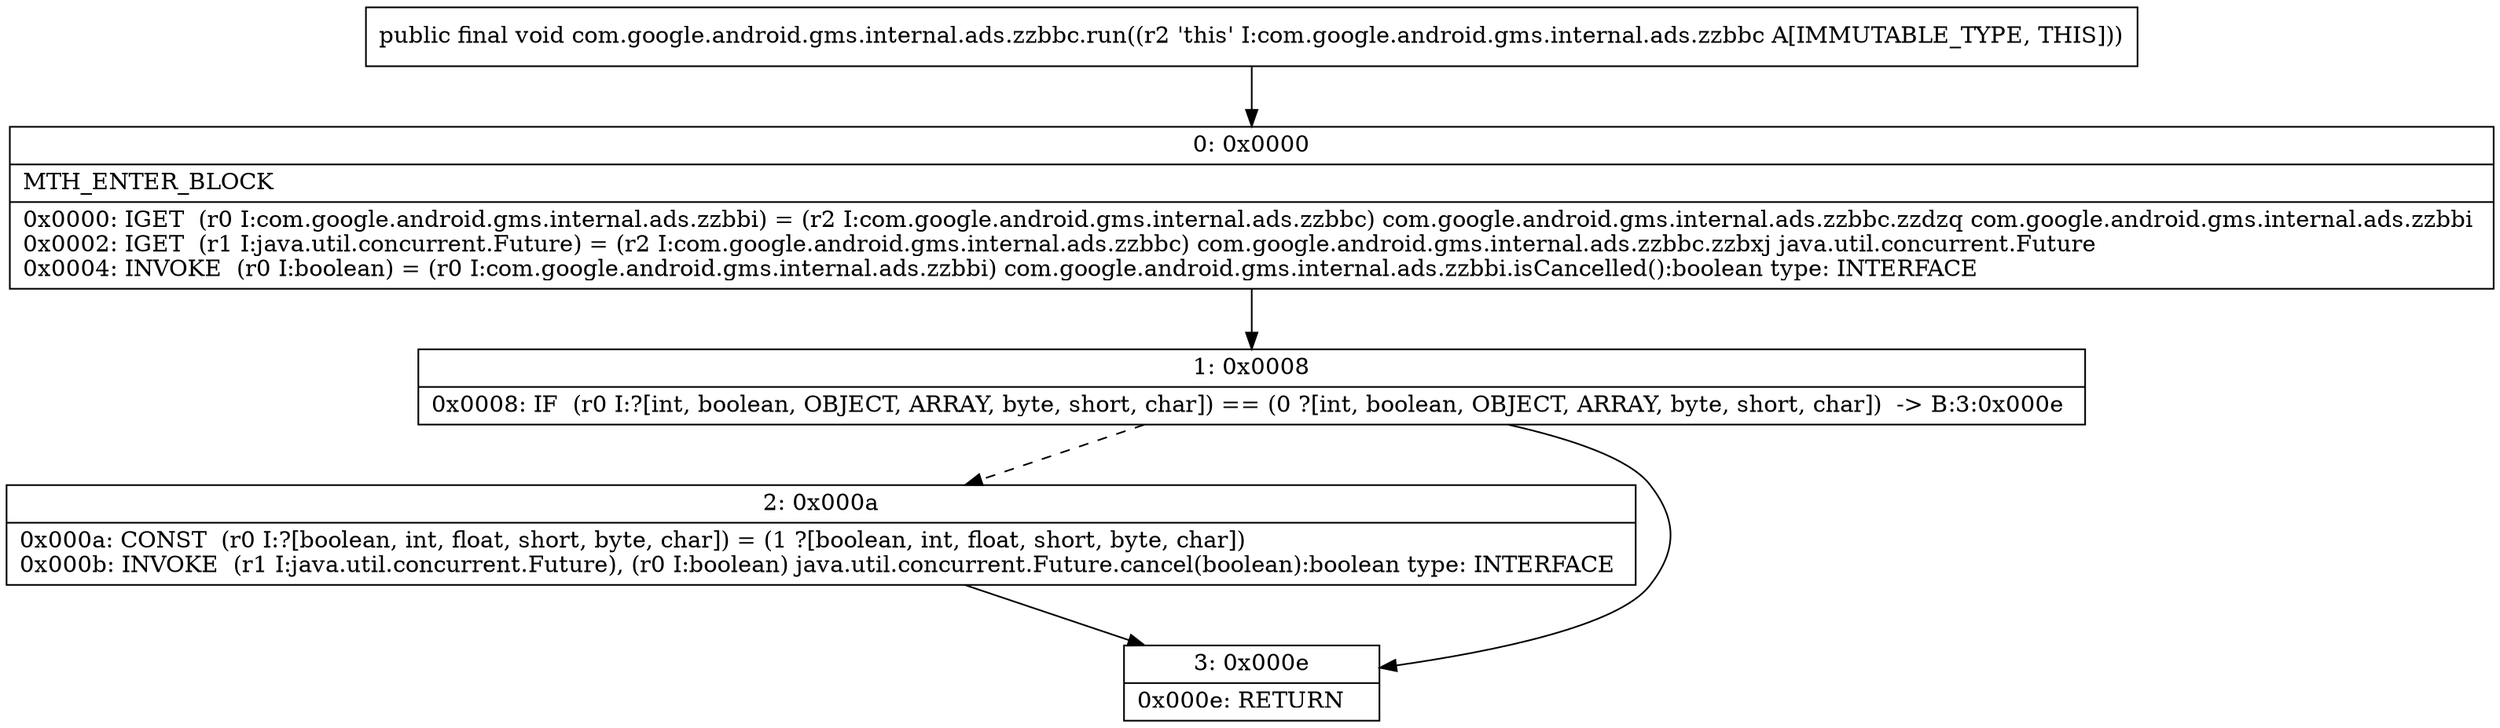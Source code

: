 digraph "CFG forcom.google.android.gms.internal.ads.zzbbc.run()V" {
Node_0 [shape=record,label="{0\:\ 0x0000|MTH_ENTER_BLOCK\l|0x0000: IGET  (r0 I:com.google.android.gms.internal.ads.zzbbi) = (r2 I:com.google.android.gms.internal.ads.zzbbc) com.google.android.gms.internal.ads.zzbbc.zzdzq com.google.android.gms.internal.ads.zzbbi \l0x0002: IGET  (r1 I:java.util.concurrent.Future) = (r2 I:com.google.android.gms.internal.ads.zzbbc) com.google.android.gms.internal.ads.zzbbc.zzbxj java.util.concurrent.Future \l0x0004: INVOKE  (r0 I:boolean) = (r0 I:com.google.android.gms.internal.ads.zzbbi) com.google.android.gms.internal.ads.zzbbi.isCancelled():boolean type: INTERFACE \l}"];
Node_1 [shape=record,label="{1\:\ 0x0008|0x0008: IF  (r0 I:?[int, boolean, OBJECT, ARRAY, byte, short, char]) == (0 ?[int, boolean, OBJECT, ARRAY, byte, short, char])  \-\> B:3:0x000e \l}"];
Node_2 [shape=record,label="{2\:\ 0x000a|0x000a: CONST  (r0 I:?[boolean, int, float, short, byte, char]) = (1 ?[boolean, int, float, short, byte, char]) \l0x000b: INVOKE  (r1 I:java.util.concurrent.Future), (r0 I:boolean) java.util.concurrent.Future.cancel(boolean):boolean type: INTERFACE \l}"];
Node_3 [shape=record,label="{3\:\ 0x000e|0x000e: RETURN   \l}"];
MethodNode[shape=record,label="{public final void com.google.android.gms.internal.ads.zzbbc.run((r2 'this' I:com.google.android.gms.internal.ads.zzbbc A[IMMUTABLE_TYPE, THIS])) }"];
MethodNode -> Node_0;
Node_0 -> Node_1;
Node_1 -> Node_2[style=dashed];
Node_1 -> Node_3;
Node_2 -> Node_3;
}

